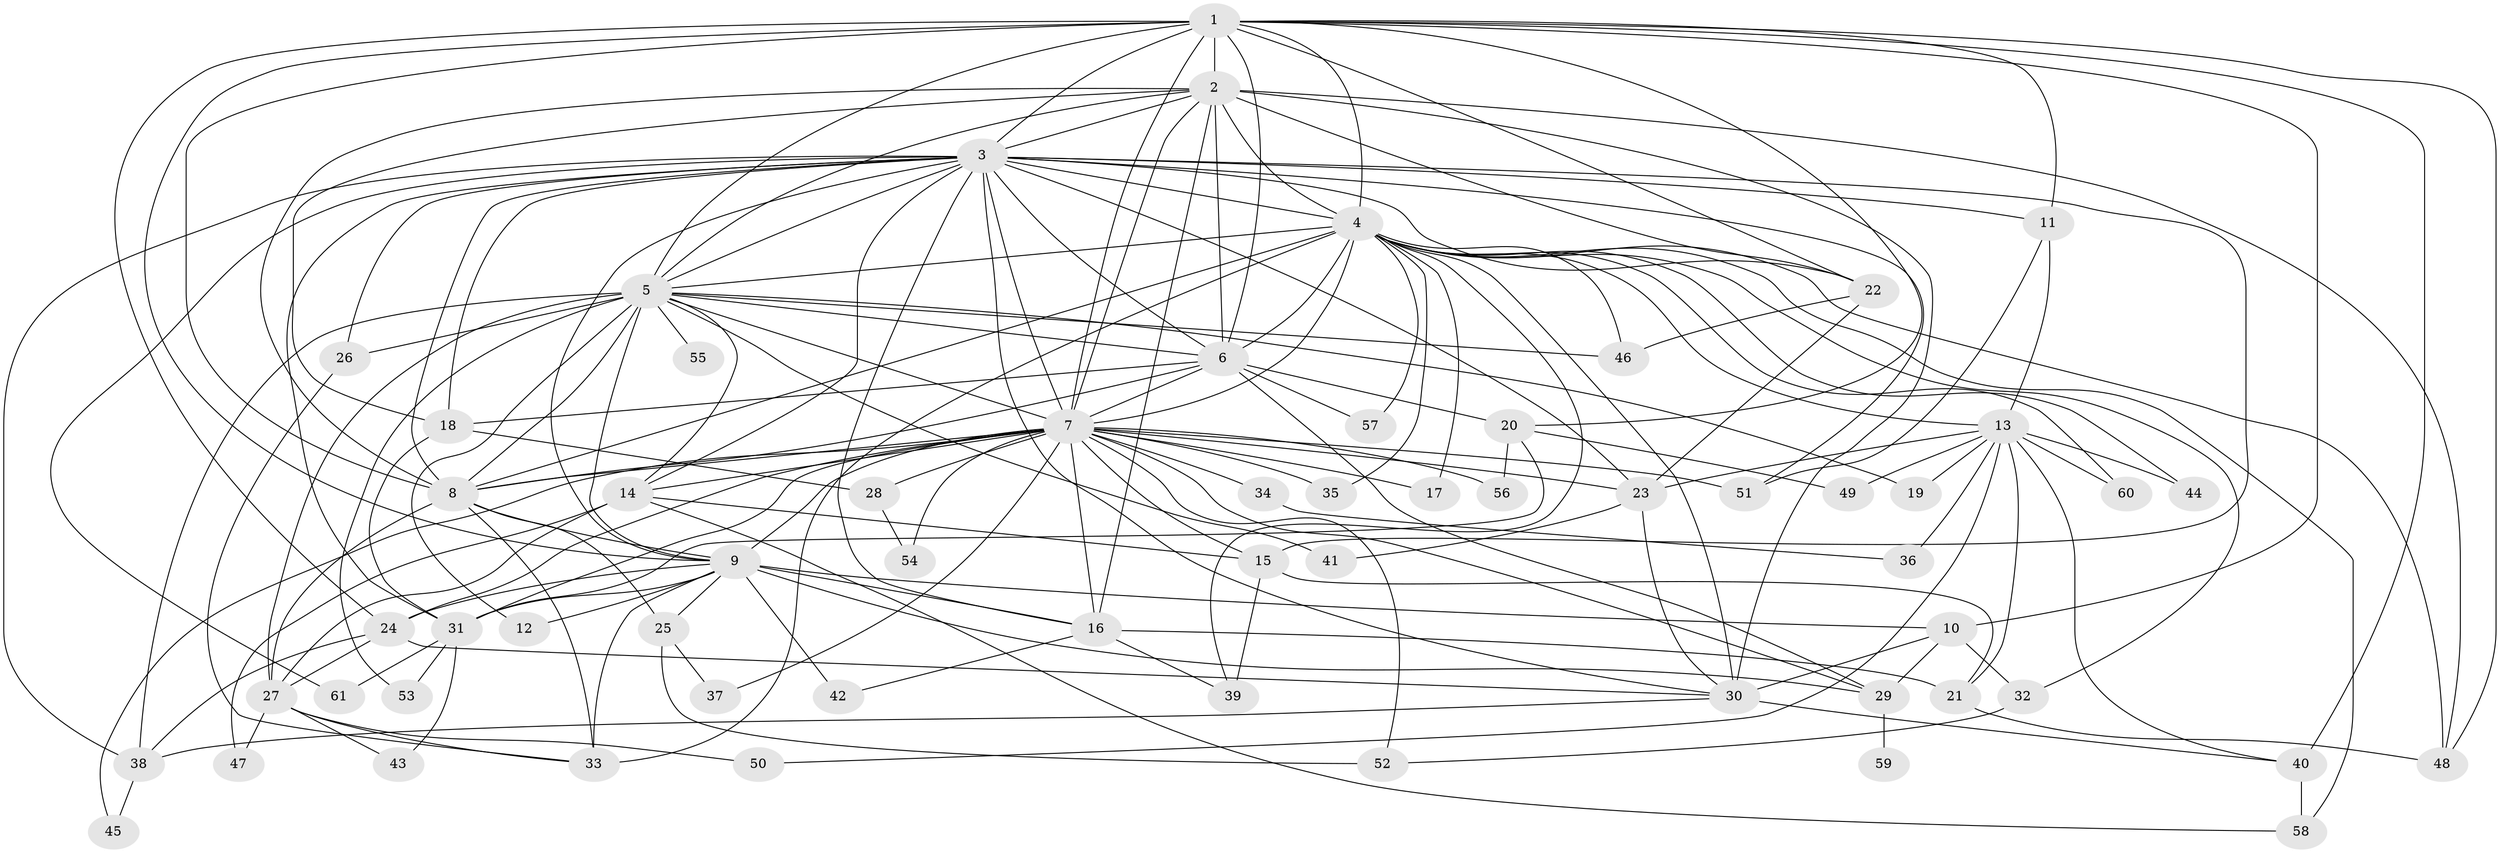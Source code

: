 // original degree distribution, {18: 0.00819672131147541, 19: 0.02459016393442623, 27: 0.00819672131147541, 22: 0.00819672131147541, 14: 0.00819672131147541, 23: 0.00819672131147541, 31: 0.00819672131147541, 16: 0.00819672131147541, 11: 0.00819672131147541, 4: 0.10655737704918032, 3: 0.22950819672131148, 2: 0.4918032786885246, 12: 0.00819672131147541, 5: 0.03278688524590164, 6: 0.03278688524590164, 7: 0.00819672131147541}
// Generated by graph-tools (version 1.1) at 2025/34/03/09/25 02:34:45]
// undirected, 61 vertices, 168 edges
graph export_dot {
graph [start="1"]
  node [color=gray90,style=filled];
  1;
  2;
  3;
  4;
  5;
  6;
  7;
  8;
  9;
  10;
  11;
  12;
  13;
  14;
  15;
  16;
  17;
  18;
  19;
  20;
  21;
  22;
  23;
  24;
  25;
  26;
  27;
  28;
  29;
  30;
  31;
  32;
  33;
  34;
  35;
  36;
  37;
  38;
  39;
  40;
  41;
  42;
  43;
  44;
  45;
  46;
  47;
  48;
  49;
  50;
  51;
  52;
  53;
  54;
  55;
  56;
  57;
  58;
  59;
  60;
  61;
  1 -- 2 [weight=2.0];
  1 -- 3 [weight=4.0];
  1 -- 4 [weight=2.0];
  1 -- 5 [weight=2.0];
  1 -- 6 [weight=2.0];
  1 -- 7 [weight=2.0];
  1 -- 8 [weight=2.0];
  1 -- 9 [weight=1.0];
  1 -- 10 [weight=1.0];
  1 -- 11 [weight=3.0];
  1 -- 20 [weight=2.0];
  1 -- 22 [weight=2.0];
  1 -- 24 [weight=4.0];
  1 -- 40 [weight=3.0];
  1 -- 48 [weight=1.0];
  2 -- 3 [weight=3.0];
  2 -- 4 [weight=3.0];
  2 -- 5 [weight=1.0];
  2 -- 6 [weight=1.0];
  2 -- 7 [weight=1.0];
  2 -- 8 [weight=1.0];
  2 -- 16 [weight=2.0];
  2 -- 18 [weight=1.0];
  2 -- 22 [weight=1.0];
  2 -- 30 [weight=3.0];
  2 -- 48 [weight=1.0];
  3 -- 4 [weight=2.0];
  3 -- 5 [weight=2.0];
  3 -- 6 [weight=2.0];
  3 -- 7 [weight=3.0];
  3 -- 8 [weight=2.0];
  3 -- 9 [weight=1.0];
  3 -- 11 [weight=1.0];
  3 -- 14 [weight=4.0];
  3 -- 15 [weight=1.0];
  3 -- 16 [weight=1.0];
  3 -- 18 [weight=1.0];
  3 -- 22 [weight=1.0];
  3 -- 23 [weight=1.0];
  3 -- 26 [weight=1.0];
  3 -- 30 [weight=1.0];
  3 -- 31 [weight=3.0];
  3 -- 38 [weight=2.0];
  3 -- 51 [weight=1.0];
  3 -- 61 [weight=1.0];
  4 -- 5 [weight=1.0];
  4 -- 6 [weight=2.0];
  4 -- 7 [weight=1.0];
  4 -- 8 [weight=1.0];
  4 -- 13 [weight=1.0];
  4 -- 17 [weight=1.0];
  4 -- 30 [weight=1.0];
  4 -- 32 [weight=1.0];
  4 -- 33 [weight=2.0];
  4 -- 35 [weight=1.0];
  4 -- 39 [weight=1.0];
  4 -- 44 [weight=1.0];
  4 -- 46 [weight=1.0];
  4 -- 48 [weight=1.0];
  4 -- 57 [weight=1.0];
  4 -- 58 [weight=1.0];
  4 -- 60 [weight=1.0];
  5 -- 6 [weight=1.0];
  5 -- 7 [weight=1.0];
  5 -- 8 [weight=2.0];
  5 -- 9 [weight=1.0];
  5 -- 12 [weight=1.0];
  5 -- 14 [weight=1.0];
  5 -- 19 [weight=1.0];
  5 -- 26 [weight=1.0];
  5 -- 27 [weight=1.0];
  5 -- 38 [weight=1.0];
  5 -- 41 [weight=1.0];
  5 -- 46 [weight=1.0];
  5 -- 53 [weight=1.0];
  5 -- 55 [weight=1.0];
  6 -- 7 [weight=1.0];
  6 -- 8 [weight=1.0];
  6 -- 18 [weight=1.0];
  6 -- 20 [weight=1.0];
  6 -- 29 [weight=1.0];
  6 -- 57 [weight=1.0];
  7 -- 8 [weight=2.0];
  7 -- 9 [weight=1.0];
  7 -- 14 [weight=1.0];
  7 -- 15 [weight=1.0];
  7 -- 16 [weight=1.0];
  7 -- 17 [weight=1.0];
  7 -- 23 [weight=1.0];
  7 -- 24 [weight=1.0];
  7 -- 28 [weight=1.0];
  7 -- 29 [weight=1.0];
  7 -- 31 [weight=1.0];
  7 -- 34 [weight=1.0];
  7 -- 35 [weight=1.0];
  7 -- 37 [weight=1.0];
  7 -- 45 [weight=1.0];
  7 -- 51 [weight=1.0];
  7 -- 52 [weight=1.0];
  7 -- 54 [weight=1.0];
  7 -- 56 [weight=1.0];
  8 -- 9 [weight=1.0];
  8 -- 25 [weight=2.0];
  8 -- 27 [weight=1.0];
  8 -- 33 [weight=1.0];
  9 -- 10 [weight=1.0];
  9 -- 12 [weight=1.0];
  9 -- 16 [weight=1.0];
  9 -- 24 [weight=1.0];
  9 -- 25 [weight=1.0];
  9 -- 29 [weight=1.0];
  9 -- 31 [weight=1.0];
  9 -- 33 [weight=1.0];
  9 -- 42 [weight=1.0];
  10 -- 29 [weight=1.0];
  10 -- 30 [weight=1.0];
  10 -- 32 [weight=1.0];
  11 -- 13 [weight=1.0];
  11 -- 51 [weight=1.0];
  13 -- 19 [weight=1.0];
  13 -- 21 [weight=1.0];
  13 -- 23 [weight=1.0];
  13 -- 36 [weight=1.0];
  13 -- 40 [weight=1.0];
  13 -- 44 [weight=1.0];
  13 -- 49 [weight=1.0];
  13 -- 50 [weight=1.0];
  13 -- 60 [weight=1.0];
  14 -- 15 [weight=1.0];
  14 -- 27 [weight=1.0];
  14 -- 47 [weight=1.0];
  14 -- 58 [weight=1.0];
  15 -- 21 [weight=1.0];
  15 -- 39 [weight=2.0];
  16 -- 21 [weight=1.0];
  16 -- 39 [weight=1.0];
  16 -- 42 [weight=1.0];
  18 -- 28 [weight=1.0];
  18 -- 31 [weight=1.0];
  20 -- 31 [weight=1.0];
  20 -- 49 [weight=1.0];
  20 -- 56 [weight=1.0];
  21 -- 48 [weight=1.0];
  22 -- 23 [weight=3.0];
  22 -- 46 [weight=1.0];
  23 -- 30 [weight=1.0];
  23 -- 41 [weight=1.0];
  24 -- 27 [weight=1.0];
  24 -- 30 [weight=1.0];
  24 -- 38 [weight=1.0];
  25 -- 37 [weight=1.0];
  25 -- 52 [weight=1.0];
  26 -- 33 [weight=1.0];
  27 -- 33 [weight=1.0];
  27 -- 43 [weight=1.0];
  27 -- 47 [weight=1.0];
  27 -- 50 [weight=1.0];
  28 -- 54 [weight=1.0];
  29 -- 59 [weight=1.0];
  30 -- 38 [weight=1.0];
  30 -- 40 [weight=1.0];
  31 -- 43 [weight=1.0];
  31 -- 53 [weight=1.0];
  31 -- 61 [weight=1.0];
  32 -- 52 [weight=1.0];
  34 -- 36 [weight=1.0];
  38 -- 45 [weight=1.0];
  40 -- 58 [weight=1.0];
}

